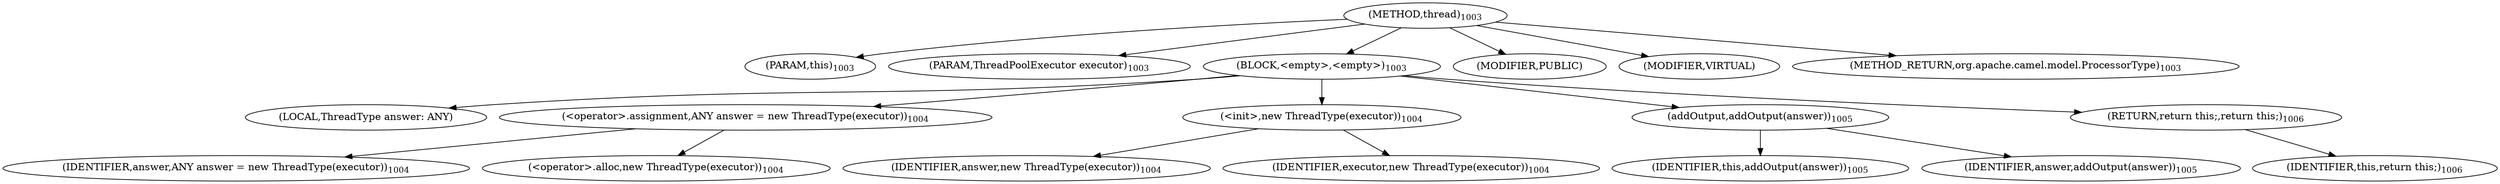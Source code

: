 digraph "thread" {  
"1973" [label = <(METHOD,thread)<SUB>1003</SUB>> ]
"265" [label = <(PARAM,this)<SUB>1003</SUB>> ]
"1974" [label = <(PARAM,ThreadPoolExecutor executor)<SUB>1003</SUB>> ]
"1975" [label = <(BLOCK,&lt;empty&gt;,&lt;empty&gt;)<SUB>1003</SUB>> ]
"263" [label = <(LOCAL,ThreadType answer: ANY)> ]
"1976" [label = <(&lt;operator&gt;.assignment,ANY answer = new ThreadType(executor))<SUB>1004</SUB>> ]
"1977" [label = <(IDENTIFIER,answer,ANY answer = new ThreadType(executor))<SUB>1004</SUB>> ]
"1978" [label = <(&lt;operator&gt;.alloc,new ThreadType(executor))<SUB>1004</SUB>> ]
"1979" [label = <(&lt;init&gt;,new ThreadType(executor))<SUB>1004</SUB>> ]
"262" [label = <(IDENTIFIER,answer,new ThreadType(executor))<SUB>1004</SUB>> ]
"1980" [label = <(IDENTIFIER,executor,new ThreadType(executor))<SUB>1004</SUB>> ]
"1981" [label = <(addOutput,addOutput(answer))<SUB>1005</SUB>> ]
"264" [label = <(IDENTIFIER,this,addOutput(answer))<SUB>1005</SUB>> ]
"1982" [label = <(IDENTIFIER,answer,addOutput(answer))<SUB>1005</SUB>> ]
"1983" [label = <(RETURN,return this;,return this;)<SUB>1006</SUB>> ]
"266" [label = <(IDENTIFIER,this,return this;)<SUB>1006</SUB>> ]
"1984" [label = <(MODIFIER,PUBLIC)> ]
"1985" [label = <(MODIFIER,VIRTUAL)> ]
"1986" [label = <(METHOD_RETURN,org.apache.camel.model.ProcessorType)<SUB>1003</SUB>> ]
  "1973" -> "265" 
  "1973" -> "1974" 
  "1973" -> "1975" 
  "1973" -> "1984" 
  "1973" -> "1985" 
  "1973" -> "1986" 
  "1975" -> "263" 
  "1975" -> "1976" 
  "1975" -> "1979" 
  "1975" -> "1981" 
  "1975" -> "1983" 
  "1976" -> "1977" 
  "1976" -> "1978" 
  "1979" -> "262" 
  "1979" -> "1980" 
  "1981" -> "264" 
  "1981" -> "1982" 
  "1983" -> "266" 
}
